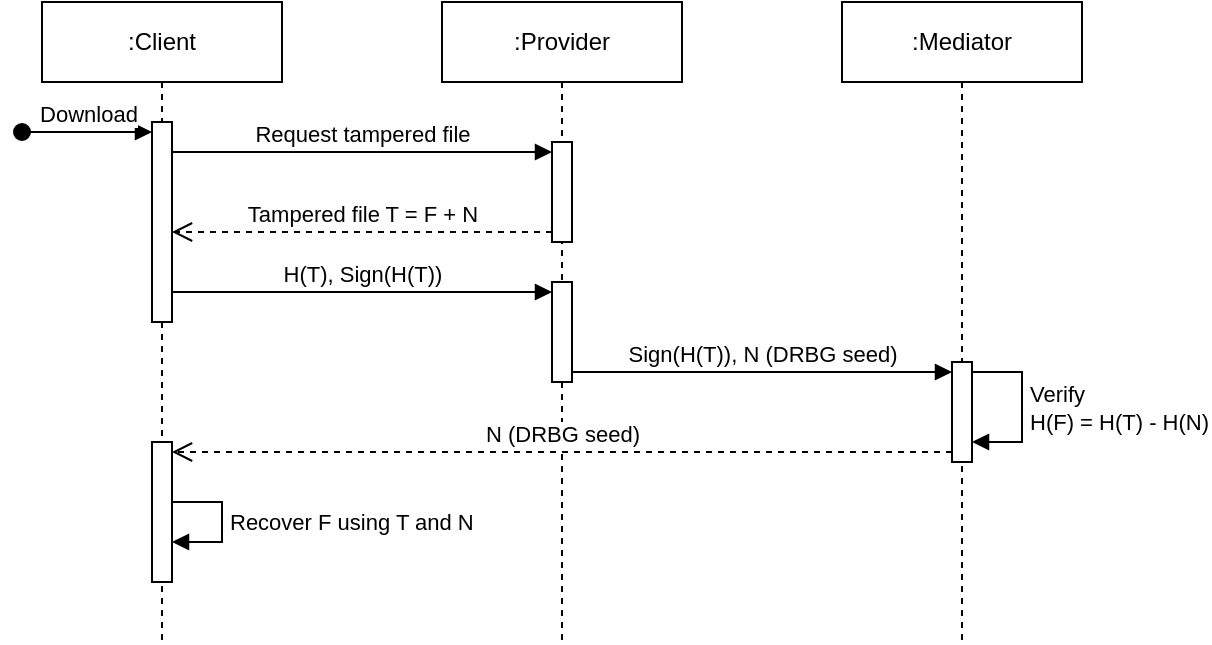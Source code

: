 <mxfile version="26.0.10">
  <diagram name="Page-1" id="2YBvvXClWsGukQMizWep">
    <mxGraphModel dx="880" dy="447" grid="1" gridSize="10" guides="1" tooltips="1" connect="1" arrows="1" fold="1" page="1" pageScale="1" pageWidth="850" pageHeight="1100" math="0" shadow="0">
      <root>
        <mxCell id="0" />
        <mxCell id="1" parent="0" />
        <mxCell id="aM9ryv3xv72pqoxQDRHE-1" value=":Provider" style="shape=umlLifeline;perimeter=lifelinePerimeter;whiteSpace=wrap;html=1;container=0;dropTarget=0;collapsible=0;recursiveResize=0;outlineConnect=0;portConstraint=eastwest;newEdgeStyle={&quot;edgeStyle&quot;:&quot;elbowEdgeStyle&quot;,&quot;elbow&quot;:&quot;vertical&quot;,&quot;curved&quot;:0,&quot;rounded&quot;:0};" parent="1" vertex="1">
          <mxGeometry x="240" y="40" width="120" height="320" as="geometry" />
        </mxCell>
        <mxCell id="gxWAB4Jw25jX1D-k-lGQ-11" value="" style="html=1;points=[[0,0,0,0,5],[0,1,0,0,-5],[1,0,0,0,5],[1,1,0,0,-5]];perimeter=orthogonalPerimeter;outlineConnect=0;targetShapes=umlLifeline;portConstraint=eastwest;newEdgeStyle={&quot;curved&quot;:0,&quot;rounded&quot;:0};" parent="aM9ryv3xv72pqoxQDRHE-1" vertex="1">
          <mxGeometry x="55" y="70" width="10" height="50" as="geometry" />
        </mxCell>
        <mxCell id="gxWAB4Jw25jX1D-k-lGQ-16" value="" style="html=1;points=[[0,0,0,0,5],[0,1,0,0,-5],[1,0,0,0,5],[1,1,0,0,-5]];perimeter=orthogonalPerimeter;outlineConnect=0;targetShapes=umlLifeline;portConstraint=eastwest;newEdgeStyle={&quot;curved&quot;:0,&quot;rounded&quot;:0};" parent="aM9ryv3xv72pqoxQDRHE-1" vertex="1">
          <mxGeometry x="55" y="140" width="10" height="50" as="geometry" />
        </mxCell>
        <mxCell id="aM9ryv3xv72pqoxQDRHE-5" value=":Client" style="shape=umlLifeline;perimeter=lifelinePerimeter;whiteSpace=wrap;html=1;container=0;dropTarget=0;collapsible=0;recursiveResize=0;outlineConnect=0;portConstraint=eastwest;newEdgeStyle={&quot;edgeStyle&quot;:&quot;elbowEdgeStyle&quot;,&quot;elbow&quot;:&quot;vertical&quot;,&quot;curved&quot;:0,&quot;rounded&quot;:0};" parent="1" vertex="1">
          <mxGeometry x="40" y="40" width="120" height="320" as="geometry" />
        </mxCell>
        <mxCell id="gxWAB4Jw25jX1D-k-lGQ-10" value="" style="html=1;points=[[0,0,0,0,5],[0,1,0,0,-5],[1,0,0,0,5],[1,1,0,0,-5]];perimeter=orthogonalPerimeter;outlineConnect=0;targetShapes=umlLifeline;portConstraint=eastwest;newEdgeStyle={&quot;curved&quot;:0,&quot;rounded&quot;:0};" parent="aM9ryv3xv72pqoxQDRHE-5" vertex="1">
          <mxGeometry x="55" y="60" width="10" height="100" as="geometry" />
        </mxCell>
        <mxCell id="gxWAB4Jw25jX1D-k-lGQ-28" value="" style="html=1;points=[[0,0,0,0,5],[0,1,0,0,-5],[1,0,0,0,5],[1,1,0,0,-5]];perimeter=orthogonalPerimeter;outlineConnect=0;targetShapes=umlLifeline;portConstraint=eastwest;newEdgeStyle={&quot;curved&quot;:0,&quot;rounded&quot;:0};" parent="aM9ryv3xv72pqoxQDRHE-5" vertex="1">
          <mxGeometry x="55" y="220" width="10" height="70" as="geometry" />
        </mxCell>
        <mxCell id="gxWAB4Jw25jX1D-k-lGQ-1" value=":Mediator" style="shape=umlLifeline;perimeter=lifelinePerimeter;whiteSpace=wrap;html=1;container=0;dropTarget=0;collapsible=0;recursiveResize=0;outlineConnect=0;portConstraint=eastwest;newEdgeStyle={&quot;edgeStyle&quot;:&quot;elbowEdgeStyle&quot;,&quot;elbow&quot;:&quot;vertical&quot;,&quot;curved&quot;:0,&quot;rounded&quot;:0};" parent="1" vertex="1">
          <mxGeometry x="440" y="40" width="120" height="320" as="geometry" />
        </mxCell>
        <mxCell id="gxWAB4Jw25jX1D-k-lGQ-18" value="" style="html=1;points=[[0,0,0,0,5],[0,1,0,0,-5],[1,0,0,0,5],[1,1,0,0,-5]];perimeter=orthogonalPerimeter;outlineConnect=0;targetShapes=umlLifeline;portConstraint=eastwest;newEdgeStyle={&quot;curved&quot;:0,&quot;rounded&quot;:0};" parent="gxWAB4Jw25jX1D-k-lGQ-1" vertex="1">
          <mxGeometry x="55" y="180" width="10" height="50" as="geometry" />
        </mxCell>
        <mxCell id="gxWAB4Jw25jX1D-k-lGQ-20" value="Verify&lt;br&gt;H(F) = H(T) - H(N)" style="html=1;align=left;spacingLeft=2;endArrow=block;rounded=0;edgeStyle=orthogonalEdgeStyle;curved=0;rounded=0;exitX=1;exitY=0;exitDx=0;exitDy=5;exitPerimeter=0;" parent="gxWAB4Jw25jX1D-k-lGQ-1" source="gxWAB4Jw25jX1D-k-lGQ-18" target="gxWAB4Jw25jX1D-k-lGQ-18" edge="1">
          <mxGeometry relative="1" as="geometry">
            <mxPoint x="80" y="190" as="sourcePoint" />
            <Array as="points">
              <mxPoint x="90" y="185" />
              <mxPoint x="90" y="220" />
            </Array>
            <mxPoint x="85" y="220" as="targetPoint" />
          </mxGeometry>
        </mxCell>
        <mxCell id="gxWAB4Jw25jX1D-k-lGQ-9" value="Download" style="html=1;verticalAlign=bottom;startArrow=oval;startFill=1;endArrow=block;startSize=8;curved=0;rounded=0;entryX=0;entryY=0;entryDx=0;entryDy=5;entryPerimeter=0;" parent="1" target="gxWAB4Jw25jX1D-k-lGQ-10" edge="1">
          <mxGeometry width="60" relative="1" as="geometry">
            <mxPoint x="30" y="105" as="sourcePoint" />
            <mxPoint x="90" y="110" as="targetPoint" />
          </mxGeometry>
        </mxCell>
        <mxCell id="gxWAB4Jw25jX1D-k-lGQ-12" value="Request tampered file" style="html=1;verticalAlign=bottom;endArrow=block;curved=0;rounded=0;entryX=0;entryY=0;entryDx=0;entryDy=5;" parent="1" source="gxWAB4Jw25jX1D-k-lGQ-10" target="gxWAB4Jw25jX1D-k-lGQ-11" edge="1">
          <mxGeometry relative="1" as="geometry">
            <mxPoint x="220" y="115" as="sourcePoint" />
          </mxGeometry>
        </mxCell>
        <mxCell id="gxWAB4Jw25jX1D-k-lGQ-13" value="Tampered file T = F + N" style="html=1;verticalAlign=bottom;endArrow=open;dashed=1;endSize=8;curved=0;rounded=0;exitX=0;exitY=1;exitDx=0;exitDy=-5;" parent="1" source="gxWAB4Jw25jX1D-k-lGQ-11" target="gxWAB4Jw25jX1D-k-lGQ-10" edge="1">
          <mxGeometry relative="1" as="geometry">
            <mxPoint x="225" y="155" as="targetPoint" />
          </mxGeometry>
        </mxCell>
        <mxCell id="gxWAB4Jw25jX1D-k-lGQ-15" value="H(T), Sign(H(T))" style="html=1;verticalAlign=bottom;endArrow=block;curved=0;rounded=0;entryX=0;entryY=0;entryDx=0;entryDy=5;entryPerimeter=0;" parent="1" source="gxWAB4Jw25jX1D-k-lGQ-10" target="gxWAB4Jw25jX1D-k-lGQ-16" edge="1">
          <mxGeometry width="80" relative="1" as="geometry">
            <mxPoint x="110" y="189.5" as="sourcePoint" />
            <mxPoint x="190" y="189.5" as="targetPoint" />
          </mxGeometry>
        </mxCell>
        <mxCell id="gxWAB4Jw25jX1D-k-lGQ-17" value="Sign(H(T)), N (DRBG seed)" style="html=1;verticalAlign=bottom;endArrow=block;curved=0;rounded=0;entryX=0;entryY=0;entryDx=0;entryDy=5;entryPerimeter=0;" parent="1" source="gxWAB4Jw25jX1D-k-lGQ-16" target="gxWAB4Jw25jX1D-k-lGQ-18" edge="1">
          <mxGeometry width="80" relative="1" as="geometry">
            <mxPoint x="320" y="210" as="sourcePoint" />
            <mxPoint x="400" y="210" as="targetPoint" />
          </mxGeometry>
        </mxCell>
        <mxCell id="gxWAB4Jw25jX1D-k-lGQ-27" value="N (DRBG seed)" style="html=1;verticalAlign=bottom;endArrow=open;dashed=1;endSize=8;curved=0;rounded=0;exitX=0;exitY=1;exitDx=0;exitDy=-5;exitPerimeter=0;" parent="1" source="gxWAB4Jw25jX1D-k-lGQ-18" target="gxWAB4Jw25jX1D-k-lGQ-28" edge="1">
          <mxGeometry relative="1" as="geometry">
            <mxPoint x="425" y="365" as="targetPoint" />
            <mxPoint x="495" y="325" as="sourcePoint" />
          </mxGeometry>
        </mxCell>
        <mxCell id="gxWAB4Jw25jX1D-k-lGQ-30" value="Recover F using T and N" style="html=1;align=left;spacingLeft=2;endArrow=block;rounded=0;edgeStyle=orthogonalEdgeStyle;curved=0;rounded=0;" parent="1" edge="1">
          <mxGeometry relative="1" as="geometry">
            <mxPoint x="105" y="290" as="sourcePoint" />
            <Array as="points">
              <mxPoint x="130" y="290" />
              <mxPoint x="130" y="310" />
            </Array>
            <mxPoint x="105" y="310" as="targetPoint" />
          </mxGeometry>
        </mxCell>
      </root>
    </mxGraphModel>
  </diagram>
</mxfile>
